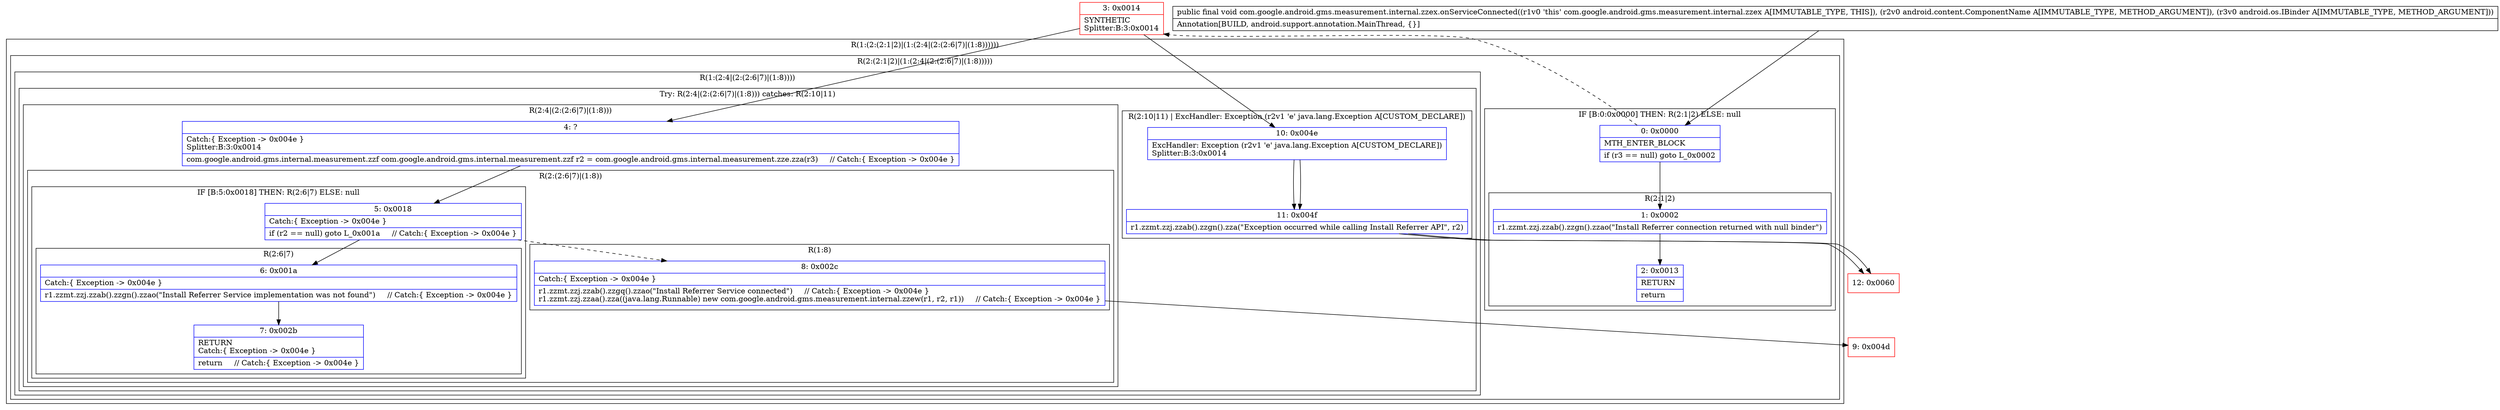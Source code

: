 digraph "CFG forcom.google.android.gms.measurement.internal.zzex.onServiceConnected(Landroid\/content\/ComponentName;Landroid\/os\/IBinder;)V" {
subgraph cluster_Region_1510161909 {
label = "R(1:(2:(2:1|2)|(1:(2:4|(2:(2:6|7)|(1:8))))))";
node [shape=record,color=blue];
subgraph cluster_Region_171583514 {
label = "R(2:(2:1|2)|(1:(2:4|(2:(2:6|7)|(1:8)))))";
node [shape=record,color=blue];
subgraph cluster_IfRegion_1509494181 {
label = "IF [B:0:0x0000] THEN: R(2:1|2) ELSE: null";
node [shape=record,color=blue];
Node_0 [shape=record,label="{0\:\ 0x0000|MTH_ENTER_BLOCK\l|if (r3 == null) goto L_0x0002\l}"];
subgraph cluster_Region_161820478 {
label = "R(2:1|2)";
node [shape=record,color=blue];
Node_1 [shape=record,label="{1\:\ 0x0002|r1.zzmt.zzj.zzab().zzgn().zzao(\"Install Referrer connection returned with null binder\")\l}"];
Node_2 [shape=record,label="{2\:\ 0x0013|RETURN\l|return\l}"];
}
}
subgraph cluster_Region_1250576234 {
label = "R(1:(2:4|(2:(2:6|7)|(1:8))))";
node [shape=record,color=blue];
subgraph cluster_TryCatchRegion_296471769 {
label = "Try: R(2:4|(2:(2:6|7)|(1:8))) catches: R(2:10|11)";
node [shape=record,color=blue];
subgraph cluster_Region_1657641268 {
label = "R(2:4|(2:(2:6|7)|(1:8)))";
node [shape=record,color=blue];
Node_4 [shape=record,label="{4\:\ ?|Catch:\{ Exception \-\> 0x004e \}\lSplitter:B:3:0x0014\l|com.google.android.gms.internal.measurement.zzf com.google.android.gms.internal.measurement.zzf r2 = com.google.android.gms.internal.measurement.zze.zza(r3)     \/\/ Catch:\{ Exception \-\> 0x004e \}\l}"];
subgraph cluster_Region_3047276 {
label = "R(2:(2:6|7)|(1:8))";
node [shape=record,color=blue];
subgraph cluster_IfRegion_102095629 {
label = "IF [B:5:0x0018] THEN: R(2:6|7) ELSE: null";
node [shape=record,color=blue];
Node_5 [shape=record,label="{5\:\ 0x0018|Catch:\{ Exception \-\> 0x004e \}\l|if (r2 == null) goto L_0x001a     \/\/ Catch:\{ Exception \-\> 0x004e \}\l}"];
subgraph cluster_Region_542276744 {
label = "R(2:6|7)";
node [shape=record,color=blue];
Node_6 [shape=record,label="{6\:\ 0x001a|Catch:\{ Exception \-\> 0x004e \}\l|r1.zzmt.zzj.zzab().zzgn().zzao(\"Install Referrer Service implementation was not found\")     \/\/ Catch:\{ Exception \-\> 0x004e \}\l}"];
Node_7 [shape=record,label="{7\:\ 0x002b|RETURN\lCatch:\{ Exception \-\> 0x004e \}\l|return     \/\/ Catch:\{ Exception \-\> 0x004e \}\l}"];
}
}
subgraph cluster_Region_1392035804 {
label = "R(1:8)";
node [shape=record,color=blue];
Node_8 [shape=record,label="{8\:\ 0x002c|Catch:\{ Exception \-\> 0x004e \}\l|r1.zzmt.zzj.zzab().zzgq().zzao(\"Install Referrer Service connected\")     \/\/ Catch:\{ Exception \-\> 0x004e \}\lr1.zzmt.zzj.zzaa().zza((java.lang.Runnable) new com.google.android.gms.measurement.internal.zzew(r1, r2, r1))     \/\/ Catch:\{ Exception \-\> 0x004e \}\l}"];
}
}
}
subgraph cluster_Region_956026623 {
label = "R(2:10|11) | ExcHandler: Exception (r2v1 'e' java.lang.Exception A[CUSTOM_DECLARE])\l";
node [shape=record,color=blue];
Node_10 [shape=record,label="{10\:\ 0x004e|ExcHandler: Exception (r2v1 'e' java.lang.Exception A[CUSTOM_DECLARE])\lSplitter:B:3:0x0014\l}"];
Node_11 [shape=record,label="{11\:\ 0x004f|r1.zzmt.zzj.zzab().zzgn().zza(\"Exception occurred while calling Install Referrer API\", r2)\l}"];
}
}
}
}
}
subgraph cluster_Region_956026623 {
label = "R(2:10|11) | ExcHandler: Exception (r2v1 'e' java.lang.Exception A[CUSTOM_DECLARE])\l";
node [shape=record,color=blue];
Node_10 [shape=record,label="{10\:\ 0x004e|ExcHandler: Exception (r2v1 'e' java.lang.Exception A[CUSTOM_DECLARE])\lSplitter:B:3:0x0014\l}"];
Node_11 [shape=record,label="{11\:\ 0x004f|r1.zzmt.zzj.zzab().zzgn().zza(\"Exception occurred while calling Install Referrer API\", r2)\l}"];
}
Node_3 [shape=record,color=red,label="{3\:\ 0x0014|SYNTHETIC\lSplitter:B:3:0x0014\l}"];
Node_9 [shape=record,color=red,label="{9\:\ 0x004d}"];
Node_12 [shape=record,color=red,label="{12\:\ 0x0060}"];
MethodNode[shape=record,label="{public final void com.google.android.gms.measurement.internal.zzex.onServiceConnected((r1v0 'this' com.google.android.gms.measurement.internal.zzex A[IMMUTABLE_TYPE, THIS]), (r2v0 android.content.ComponentName A[IMMUTABLE_TYPE, METHOD_ARGUMENT]), (r3v0 android.os.IBinder A[IMMUTABLE_TYPE, METHOD_ARGUMENT]))  | Annotation[BUILD, android.support.annotation.MainThread, \{\}]\l}"];
MethodNode -> Node_0;
Node_0 -> Node_1;
Node_0 -> Node_3[style=dashed];
Node_1 -> Node_2;
Node_4 -> Node_5;
Node_5 -> Node_6;
Node_5 -> Node_8[style=dashed];
Node_6 -> Node_7;
Node_8 -> Node_9;
Node_10 -> Node_11;
Node_11 -> Node_12;
Node_10 -> Node_11;
Node_11 -> Node_12;
Node_3 -> Node_4;
Node_3 -> Node_10;
}

